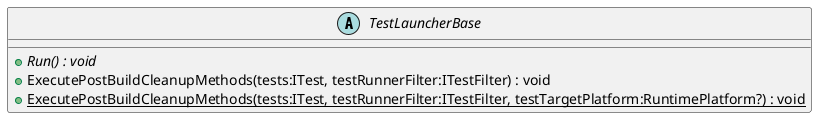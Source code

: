 @startuml
abstract class TestLauncherBase {
    + {abstract} Run() : void
    + ExecutePostBuildCleanupMethods(tests:ITest, testRunnerFilter:ITestFilter) : void
    + {static} ExecutePostBuildCleanupMethods(tests:ITest, testRunnerFilter:ITestFilter, testTargetPlatform:RuntimePlatform?) : void
}
@enduml
